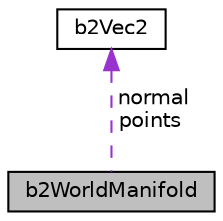 digraph "b2WorldManifold"
{
 // LATEX_PDF_SIZE
  edge [fontname="Helvetica",fontsize="10",labelfontname="Helvetica",labelfontsize="10"];
  node [fontname="Helvetica",fontsize="10",shape=record];
  Node1 [label="b2WorldManifold",height=0.2,width=0.4,color="black", fillcolor="grey75", style="filled", fontcolor="black",tooltip="This is used to compute the current state of a contact manifold."];
  Node2 -> Node1 [dir="back",color="darkorchid3",fontsize="10",style="dashed",label=" normal\npoints" ,fontname="Helvetica"];
  Node2 [label="b2Vec2",height=0.2,width=0.4,color="black", fillcolor="white", style="filled",URL="$structb2Vec2.html",tooltip="A 2D column vector."];
}

